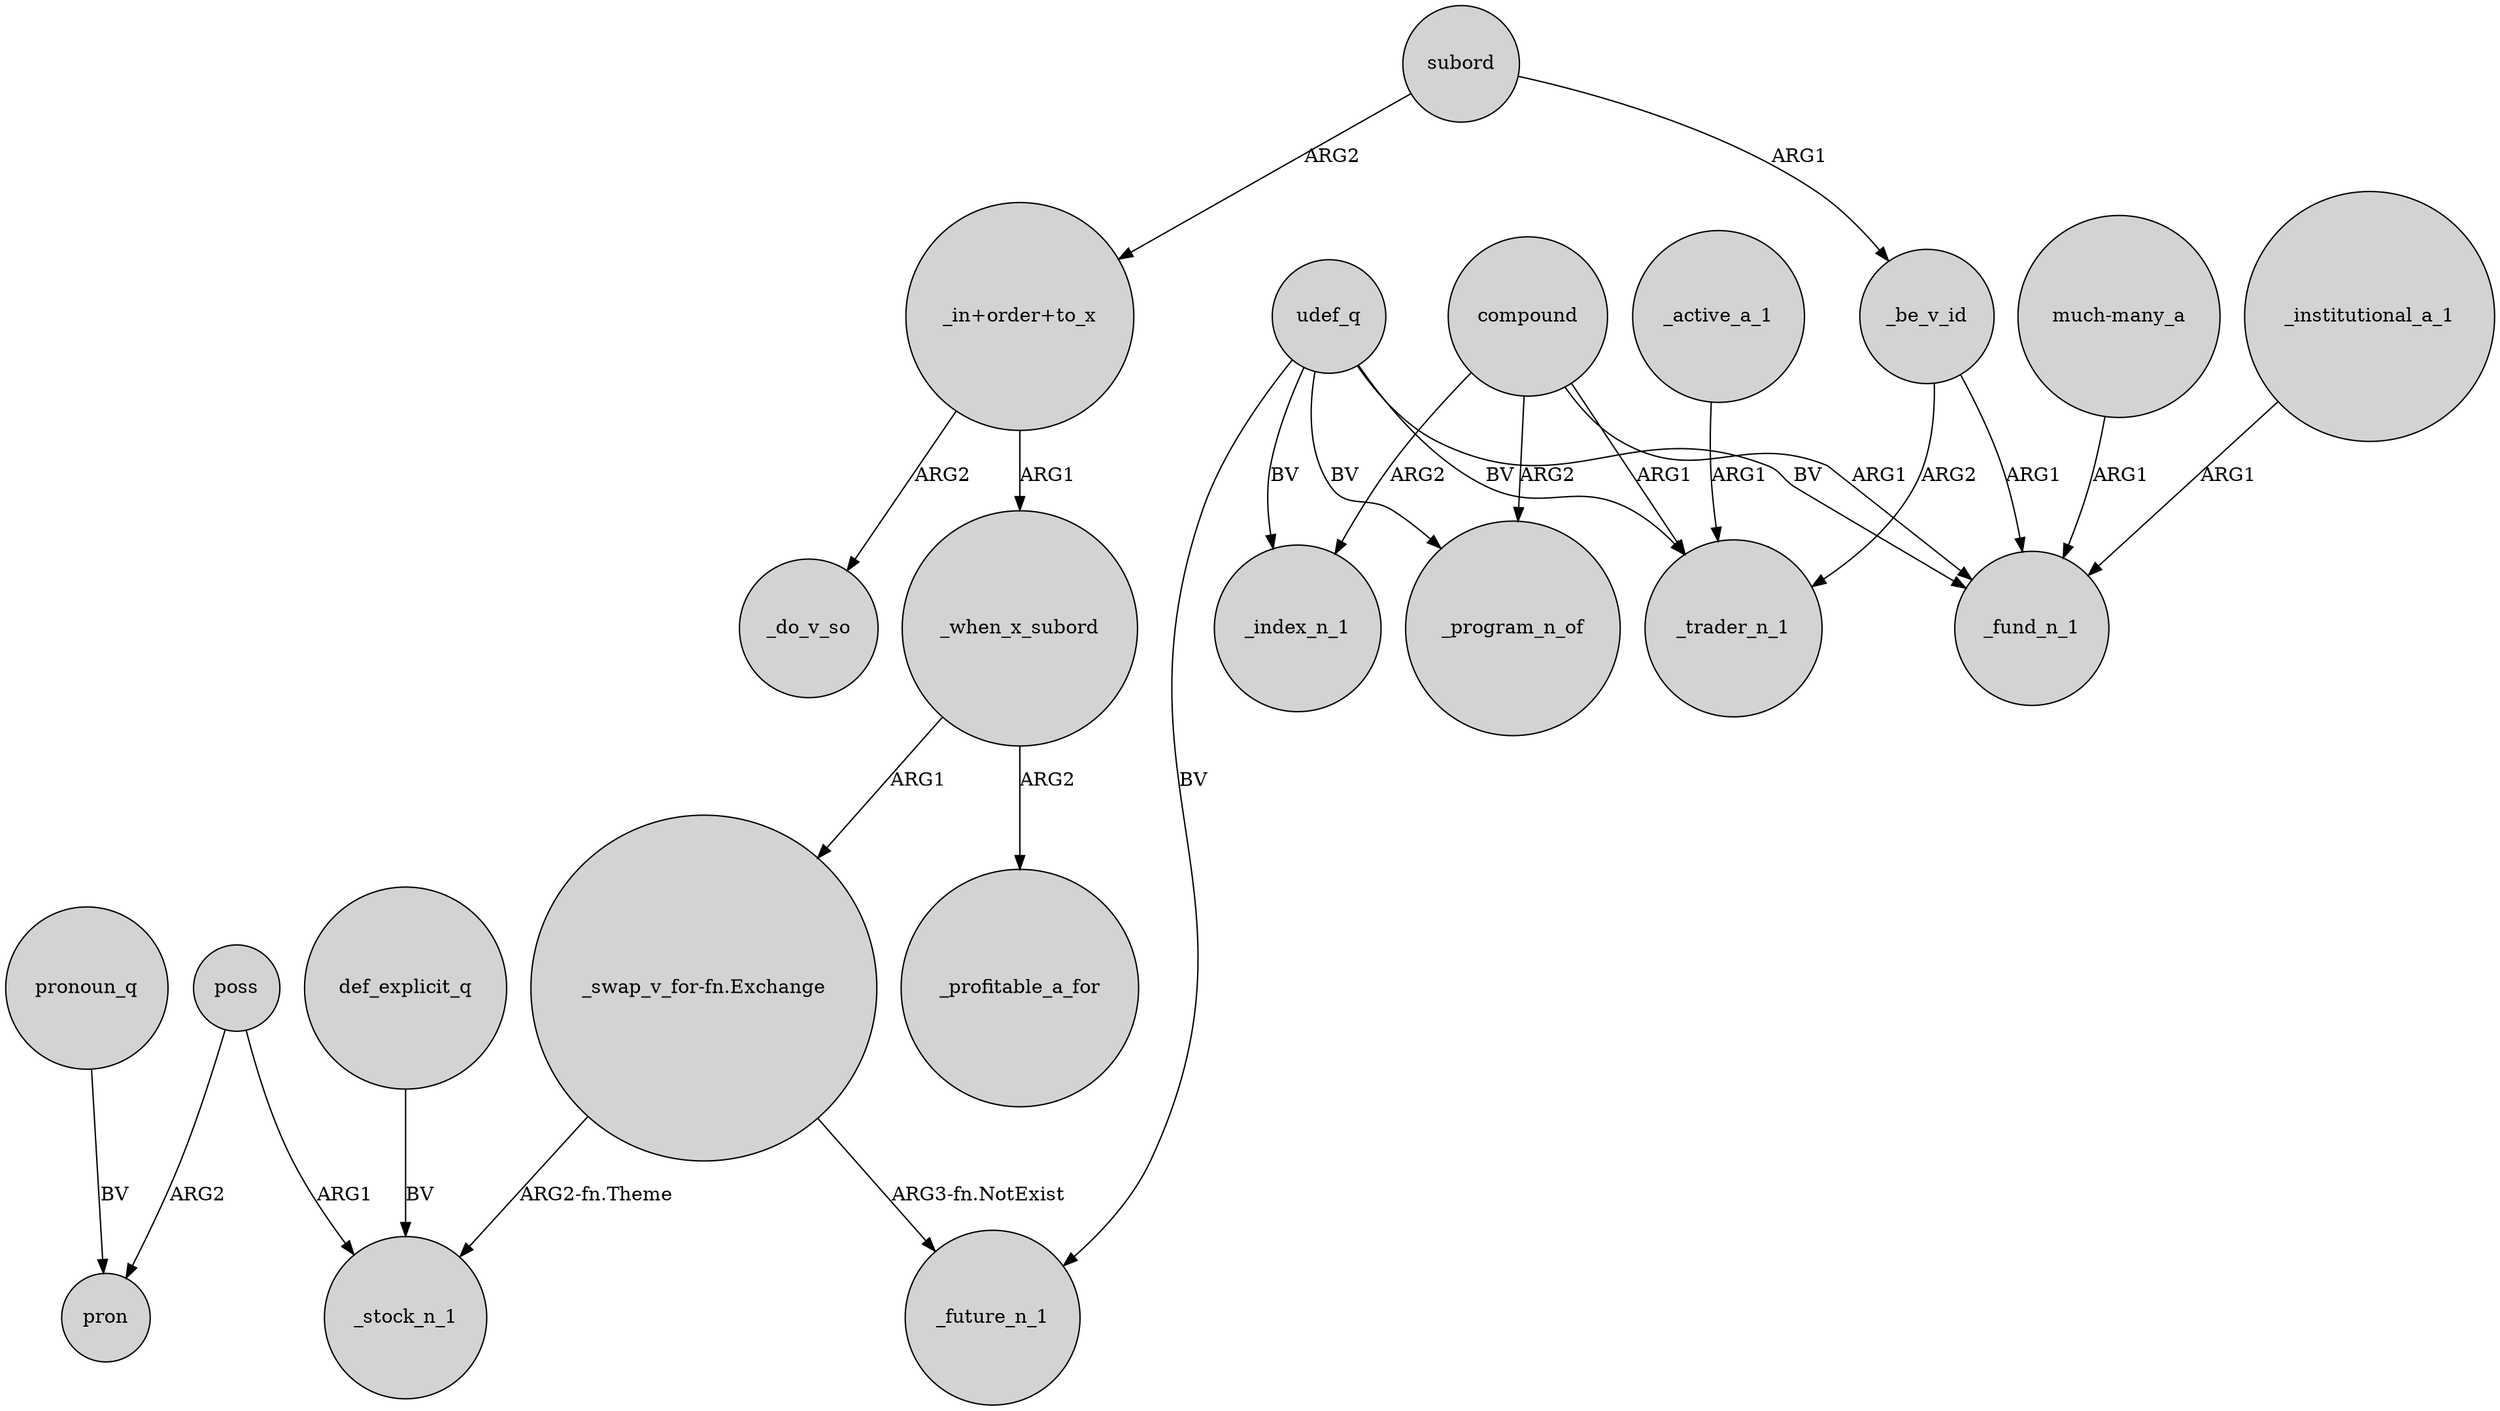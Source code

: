 digraph {
	node [shape=circle style=filled]
	"_in+order+to_x" -> _do_v_so [label=ARG2]
	compound -> _program_n_of [label=ARG2]
	subord -> _be_v_id [label=ARG1]
	_be_v_id -> _trader_n_1 [label=ARG2]
	compound -> _index_n_1 [label=ARG2]
	poss -> pron [label=ARG2]
	_when_x_subord -> "_swap_v_for-fn.Exchange" [label=ARG1]
	udef_q -> _trader_n_1 [label=BV]
	poss -> _stock_n_1 [label=ARG1]
	udef_q -> _program_n_of [label=BV]
	udef_q -> _index_n_1 [label=BV]
	def_explicit_q -> _stock_n_1 [label=BV]
	"_swap_v_for-fn.Exchange" -> _future_n_1 [label="ARG3-fn.NotExist"]
	"_swap_v_for-fn.Exchange" -> _stock_n_1 [label="ARG2-fn.Theme"]
	compound -> _trader_n_1 [label=ARG1]
	_active_a_1 -> _trader_n_1 [label=ARG1]
	"_in+order+to_x" -> _when_x_subord [label=ARG1]
	pronoun_q -> pron [label=BV]
	_be_v_id -> _fund_n_1 [label=ARG1]
	"much-many_a" -> _fund_n_1 [label=ARG1]
	udef_q -> _future_n_1 [label=BV]
	udef_q -> _fund_n_1 [label=BV]
	_when_x_subord -> _profitable_a_for [label=ARG2]
	subord -> "_in+order+to_x" [label=ARG2]
	_institutional_a_1 -> _fund_n_1 [label=ARG1]
	compound -> _fund_n_1 [label=ARG1]
}
